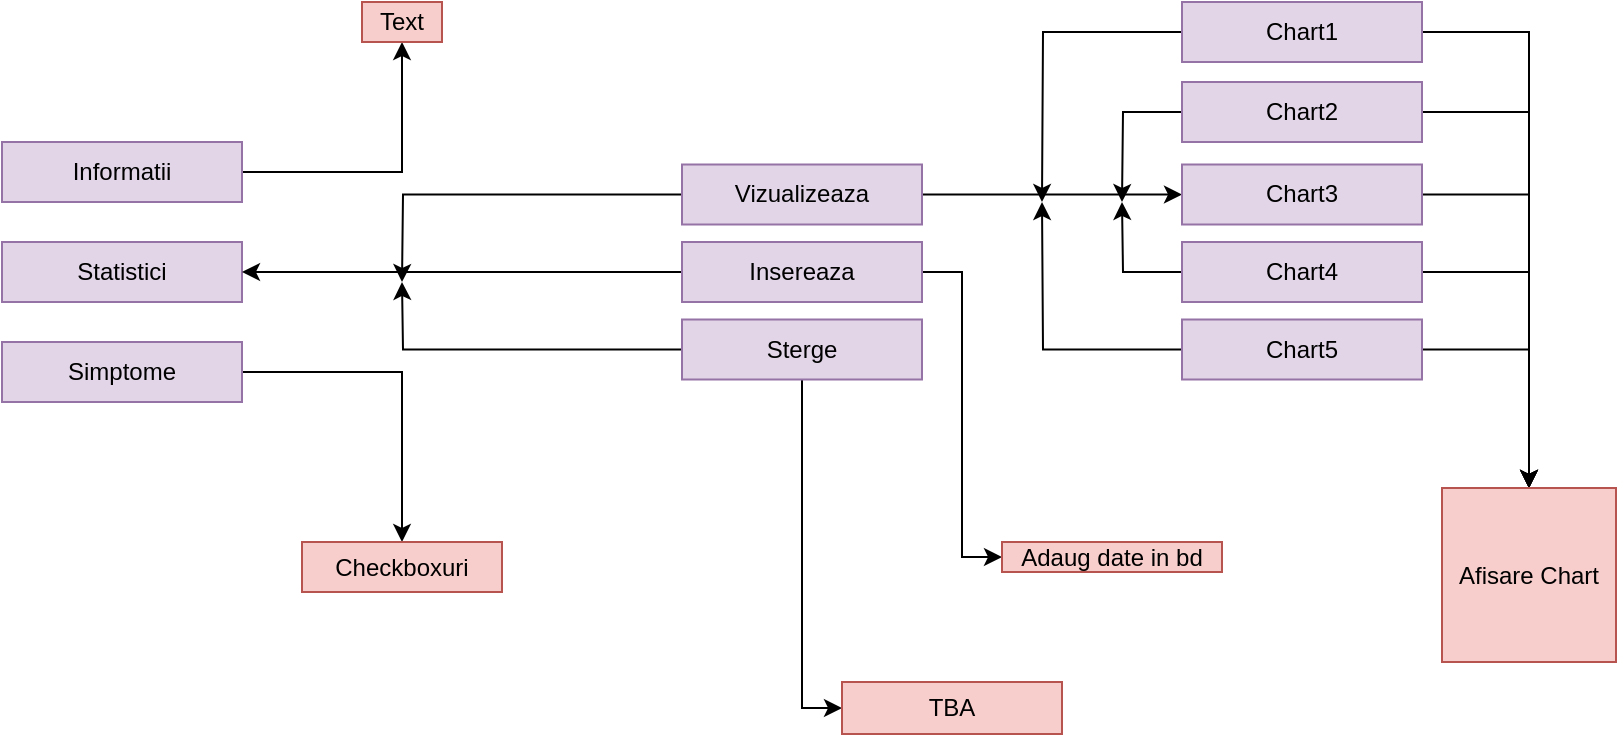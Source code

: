 <mxfile version="13.9.9" type="device"><diagram id="DAuixjjihHVJpDodGf_7" name="Page-1"><mxGraphModel dx="1089" dy="640" grid="1" gridSize="10" guides="1" tooltips="1" connect="1" arrows="1" fold="1" page="1" pageScale="1" pageWidth="850" pageHeight="1100" math="0" shadow="0"><root><mxCell id="0"/><mxCell id="1" parent="0"/><mxCell id="vyHpTjWBYAt3LJ2WFQRx-9" value="" style="edgeStyle=orthogonalEdgeStyle;rounded=0;orthogonalLoop=1;jettySize=auto;html=1;" edge="1" parent="1" source="vyHpTjWBYAt3LJ2WFQRx-1" target="vyHpTjWBYAt3LJ2WFQRx-8"><mxGeometry relative="1" as="geometry"/></mxCell><mxCell id="vyHpTjWBYAt3LJ2WFQRx-1" value="Informatii" style="rounded=0;whiteSpace=wrap;html=1;fillColor=#e1d5e7;strokeColor=#9673a6;" vertex="1" parent="1"><mxGeometry x="40" y="70" width="120" height="30" as="geometry"/></mxCell><mxCell id="vyHpTjWBYAt3LJ2WFQRx-3" value="Statistici" style="rounded=0;whiteSpace=wrap;html=1;fillColor=#e1d5e7;strokeColor=#9673a6;" vertex="1" parent="1"><mxGeometry x="40" y="120" width="120" height="30" as="geometry"/></mxCell><mxCell id="vyHpTjWBYAt3LJ2WFQRx-6" value="" style="edgeStyle=orthogonalEdgeStyle;rounded=0;orthogonalLoop=1;jettySize=auto;html=1;" edge="1" parent="1" source="vyHpTjWBYAt3LJ2WFQRx-4" target="vyHpTjWBYAt3LJ2WFQRx-5"><mxGeometry relative="1" as="geometry"/></mxCell><mxCell id="vyHpTjWBYAt3LJ2WFQRx-4" value="Simptome" style="rounded=0;whiteSpace=wrap;html=1;fillColor=#e1d5e7;strokeColor=#9673a6;" vertex="1" parent="1"><mxGeometry x="40" y="170" width="120" height="30" as="geometry"/></mxCell><mxCell id="vyHpTjWBYAt3LJ2WFQRx-5" value="Checkboxuri" style="text;html=1;strokeColor=#b85450;fillColor=#f8cecc;align=center;verticalAlign=middle;whiteSpace=wrap;rounded=0;" vertex="1" parent="1"><mxGeometry x="190" y="270" width="100" height="25" as="geometry"/></mxCell><mxCell id="vyHpTjWBYAt3LJ2WFQRx-8" value="Text" style="text;html=1;strokeColor=#b85450;fillColor=#f8cecc;align=center;verticalAlign=middle;whiteSpace=wrap;rounded=0;" vertex="1" parent="1"><mxGeometry x="220" width="40" height="20" as="geometry"/></mxCell><mxCell id="vyHpTjWBYAt3LJ2WFQRx-17" style="edgeStyle=orthogonalEdgeStyle;rounded=0;orthogonalLoop=1;jettySize=auto;html=1;" edge="1" parent="1" source="vyHpTjWBYAt3LJ2WFQRx-11"><mxGeometry relative="1" as="geometry"><mxPoint x="240" y="140" as="targetPoint"/></mxGeometry></mxCell><mxCell id="vyHpTjWBYAt3LJ2WFQRx-19" style="edgeStyle=orthogonalEdgeStyle;rounded=0;orthogonalLoop=1;jettySize=auto;html=1;entryX=0;entryY=0.5;entryDx=0;entryDy=0;" edge="1" parent="1" source="vyHpTjWBYAt3LJ2WFQRx-11" target="vyHpTjWBYAt3LJ2WFQRx-18"><mxGeometry relative="1" as="geometry"/></mxCell><mxCell id="vyHpTjWBYAt3LJ2WFQRx-11" value="Sterge" style="rounded=0;whiteSpace=wrap;html=1;fillColor=#e1d5e7;strokeColor=#9673a6;" vertex="1" parent="1"><mxGeometry x="380" y="158.75" width="120" height="30" as="geometry"/></mxCell><mxCell id="vyHpTjWBYAt3LJ2WFQRx-15" style="edgeStyle=orthogonalEdgeStyle;rounded=0;orthogonalLoop=1;jettySize=auto;html=1;entryX=1;entryY=0.5;entryDx=0;entryDy=0;" edge="1" parent="1" source="vyHpTjWBYAt3LJ2WFQRx-12" target="vyHpTjWBYAt3LJ2WFQRx-3"><mxGeometry relative="1" as="geometry"/></mxCell><mxCell id="vyHpTjWBYAt3LJ2WFQRx-21" style="edgeStyle=orthogonalEdgeStyle;rounded=0;orthogonalLoop=1;jettySize=auto;html=1;entryX=0;entryY=0.5;entryDx=0;entryDy=0;" edge="1" parent="1" source="vyHpTjWBYAt3LJ2WFQRx-12" target="vyHpTjWBYAt3LJ2WFQRx-20"><mxGeometry relative="1" as="geometry"/></mxCell><mxCell id="vyHpTjWBYAt3LJ2WFQRx-12" value="Insereaza" style="rounded=0;whiteSpace=wrap;html=1;fillColor=#e1d5e7;strokeColor=#9673a6;" vertex="1" parent="1"><mxGeometry x="380" y="120" width="120" height="30" as="geometry"/></mxCell><mxCell id="vyHpTjWBYAt3LJ2WFQRx-16" style="edgeStyle=orthogonalEdgeStyle;rounded=0;orthogonalLoop=1;jettySize=auto;html=1;" edge="1" parent="1" source="vyHpTjWBYAt3LJ2WFQRx-13"><mxGeometry relative="1" as="geometry"><mxPoint x="240" y="140" as="targetPoint"/></mxGeometry></mxCell><mxCell id="vyHpTjWBYAt3LJ2WFQRx-31" style="edgeStyle=orthogonalEdgeStyle;rounded=0;orthogonalLoop=1;jettySize=auto;html=1;entryX=0;entryY=0.5;entryDx=0;entryDy=0;" edge="1" parent="1" source="vyHpTjWBYAt3LJ2WFQRx-13" target="vyHpTjWBYAt3LJ2WFQRx-24"><mxGeometry relative="1" as="geometry"/></mxCell><mxCell id="vyHpTjWBYAt3LJ2WFQRx-13" value="Vizualizeaza" style="rounded=0;whiteSpace=wrap;html=1;fillColor=#e1d5e7;strokeColor=#9673a6;" vertex="1" parent="1"><mxGeometry x="380" y="81.25" width="120" height="30" as="geometry"/></mxCell><mxCell id="vyHpTjWBYAt3LJ2WFQRx-18" value="TBA" style="text;html=1;strokeColor=#b85450;fillColor=#f8cecc;align=center;verticalAlign=middle;whiteSpace=wrap;rounded=0;" vertex="1" parent="1"><mxGeometry x="460" y="340" width="110" height="26" as="geometry"/></mxCell><mxCell id="vyHpTjWBYAt3LJ2WFQRx-20" value="Adaug date in bd" style="text;html=1;strokeColor=#b85450;fillColor=#f8cecc;align=center;verticalAlign=middle;whiteSpace=wrap;rounded=0;" vertex="1" parent="1"><mxGeometry x="540" y="270" width="110" height="15" as="geometry"/></mxCell><mxCell id="vyHpTjWBYAt3LJ2WFQRx-34" style="edgeStyle=orthogonalEdgeStyle;rounded=0;orthogonalLoop=1;jettySize=auto;html=1;" edge="1" parent="1" source="vyHpTjWBYAt3LJ2WFQRx-23"><mxGeometry relative="1" as="geometry"><mxPoint x="600" y="100" as="targetPoint"/></mxGeometry></mxCell><mxCell id="vyHpTjWBYAt3LJ2WFQRx-41" style="edgeStyle=orthogonalEdgeStyle;rounded=0;orthogonalLoop=1;jettySize=auto;html=1;entryX=0.5;entryY=0;entryDx=0;entryDy=0;" edge="1" parent="1" source="vyHpTjWBYAt3LJ2WFQRx-23" target="vyHpTjWBYAt3LJ2WFQRx-37"><mxGeometry relative="1" as="geometry"/></mxCell><mxCell id="vyHpTjWBYAt3LJ2WFQRx-23" value="Chart4" style="rounded=0;whiteSpace=wrap;html=1;fillColor=#e1d5e7;strokeColor=#9673a6;" vertex="1" parent="1"><mxGeometry x="630" y="120" width="120" height="30" as="geometry"/></mxCell><mxCell id="vyHpTjWBYAt3LJ2WFQRx-40" style="edgeStyle=orthogonalEdgeStyle;rounded=0;orthogonalLoop=1;jettySize=auto;html=1;" edge="1" parent="1" source="vyHpTjWBYAt3LJ2WFQRx-24" target="vyHpTjWBYAt3LJ2WFQRx-37"><mxGeometry relative="1" as="geometry"/></mxCell><mxCell id="vyHpTjWBYAt3LJ2WFQRx-24" value="Chart3" style="rounded=0;whiteSpace=wrap;html=1;fillColor=#e1d5e7;strokeColor=#9673a6;" vertex="1" parent="1"><mxGeometry x="630" y="81.25" width="120" height="30" as="geometry"/></mxCell><mxCell id="vyHpTjWBYAt3LJ2WFQRx-33" style="edgeStyle=orthogonalEdgeStyle;rounded=0;orthogonalLoop=1;jettySize=auto;html=1;" edge="1" parent="1" source="vyHpTjWBYAt3LJ2WFQRx-25"><mxGeometry relative="1" as="geometry"><mxPoint x="600" y="100" as="targetPoint"/></mxGeometry></mxCell><mxCell id="vyHpTjWBYAt3LJ2WFQRx-39" style="edgeStyle=orthogonalEdgeStyle;rounded=0;orthogonalLoop=1;jettySize=auto;html=1;entryX=0.5;entryY=0;entryDx=0;entryDy=0;" edge="1" parent="1" source="vyHpTjWBYAt3LJ2WFQRx-25" target="vyHpTjWBYAt3LJ2WFQRx-37"><mxGeometry relative="1" as="geometry"/></mxCell><mxCell id="vyHpTjWBYAt3LJ2WFQRx-25" value="Chart2" style="rounded=0;whiteSpace=wrap;html=1;fillColor=#e1d5e7;strokeColor=#9673a6;" vertex="1" parent="1"><mxGeometry x="630" y="40" width="120" height="30" as="geometry"/></mxCell><mxCell id="vyHpTjWBYAt3LJ2WFQRx-32" style="edgeStyle=orthogonalEdgeStyle;rounded=0;orthogonalLoop=1;jettySize=auto;html=1;" edge="1" parent="1" source="vyHpTjWBYAt3LJ2WFQRx-26"><mxGeometry relative="1" as="geometry"><mxPoint x="560" y="100" as="targetPoint"/></mxGeometry></mxCell><mxCell id="vyHpTjWBYAt3LJ2WFQRx-38" style="edgeStyle=orthogonalEdgeStyle;rounded=0;orthogonalLoop=1;jettySize=auto;html=1;entryX=0.5;entryY=0;entryDx=0;entryDy=0;" edge="1" parent="1" source="vyHpTjWBYAt3LJ2WFQRx-26" target="vyHpTjWBYAt3LJ2WFQRx-37"><mxGeometry relative="1" as="geometry"/></mxCell><mxCell id="vyHpTjWBYAt3LJ2WFQRx-26" value="Chart1" style="rounded=0;whiteSpace=wrap;html=1;fillColor=#e1d5e7;strokeColor=#9673a6;" vertex="1" parent="1"><mxGeometry x="630" width="120" height="30" as="geometry"/></mxCell><mxCell id="vyHpTjWBYAt3LJ2WFQRx-35" style="edgeStyle=orthogonalEdgeStyle;rounded=0;orthogonalLoop=1;jettySize=auto;html=1;" edge="1" parent="1" source="vyHpTjWBYAt3LJ2WFQRx-28"><mxGeometry relative="1" as="geometry"><mxPoint x="560" y="100" as="targetPoint"/></mxGeometry></mxCell><mxCell id="vyHpTjWBYAt3LJ2WFQRx-42" style="edgeStyle=orthogonalEdgeStyle;rounded=0;orthogonalLoop=1;jettySize=auto;html=1;entryX=0.5;entryY=0;entryDx=0;entryDy=0;" edge="1" parent="1" source="vyHpTjWBYAt3LJ2WFQRx-28" target="vyHpTjWBYAt3LJ2WFQRx-37"><mxGeometry relative="1" as="geometry"/></mxCell><mxCell id="vyHpTjWBYAt3LJ2WFQRx-28" value="Chart5" style="rounded=0;whiteSpace=wrap;html=1;fillColor=#e1d5e7;strokeColor=#9673a6;" vertex="1" parent="1"><mxGeometry x="630" y="158.75" width="120" height="30" as="geometry"/></mxCell><mxCell id="vyHpTjWBYAt3LJ2WFQRx-37" value="Afisare Chart" style="whiteSpace=wrap;html=1;aspect=fixed;fillColor=#f8cecc;strokeColor=#b85450;" vertex="1" parent="1"><mxGeometry x="760" y="243" width="87" height="87" as="geometry"/></mxCell></root></mxGraphModel></diagram></mxfile>